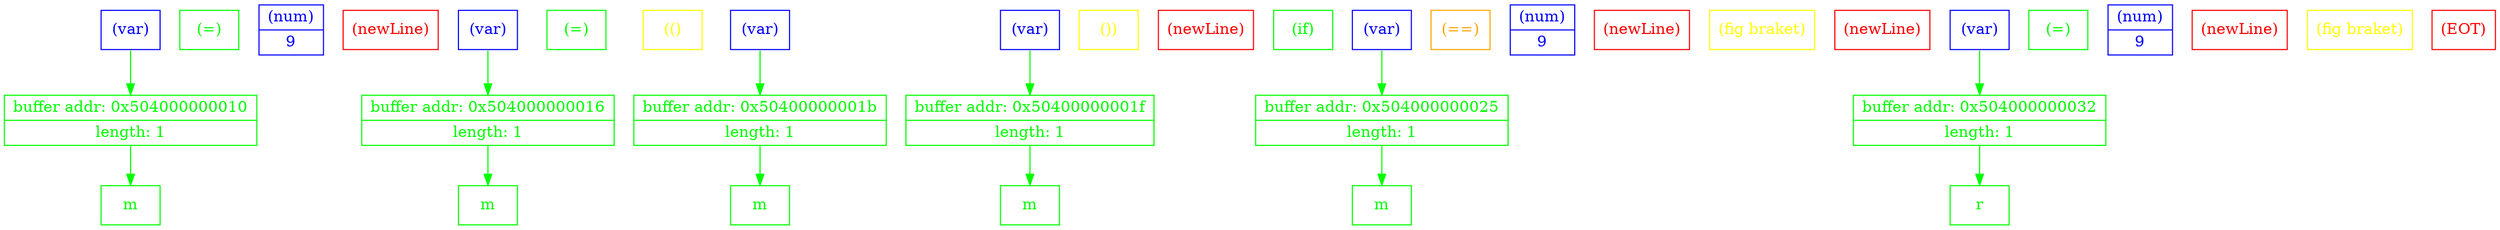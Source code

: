 digraph G
{ 
rankdir=TB;
 newrank=true;

{
	rank=same; 
	token_0 [ shape=record, color = blue, fontcolor = blue, label = "{ (var) }" ];
	token_1 [ shape=record, color = green, fontcolor = green, label = "{ (=) }" ];
	token_2 [ shape=record, color = blue, fontcolor = blue, label = "{ (num) | 9 }" ];
	token_3 [ shape=record, color = red, fontcolor = red, label = "{ (newLine) }" ];
	token_4 [ shape=record, color = blue, fontcolor = blue, label = "{ (var) }" ];
	token_5 [ shape=record, color = green, fontcolor = green, label = "{ (=) }" ];
	token_6 [ shape=record, color = yellow, fontcolor = yellow, label = "{ (() }" ];
	token_7 [ shape=record, color = blue, fontcolor = blue, label = "{ (var) }" ];
	token_8 [ shape=record, color = white, fontcolor = white, label = "{ (+) }" ];
	token_9 [ shape=record, color = blue, fontcolor = blue, label = "{ (var) }" ];
	token_10 [ shape=record, color = yellow, fontcolor = yellow, label = "{ ()) }" ];
	token_11 [ shape=record, color = red, fontcolor = red, label = "{ (newLine) }" ];
	token_12 [ shape=record, color = green, fontcolor = green, label = "{ (if) }" ];
	token_13 [ shape=record, color = blue, fontcolor = blue, label = "{ (var) }" ];
	token_14 [ shape=record, color = orange, fontcolor = orange, label = "{ (==) }" ];
	token_15 [ shape=record, color = blue, fontcolor = blue, label = "{ (num) | 9 }" ];
	token_16 [ shape=record, color = red, fontcolor = red, label = "{ (newLine) }" ];
	token_17 [ shape=record, color = yellow, fontcolor = yellow, label = "{ (fig braket) }" ];
	token_18 [ shape=record, color = red, fontcolor = red, label = "{ (newLine) }" ];
	token_19 [ shape=record, color = blue, fontcolor = blue, label = "{ (var) }" ];
	token_20 [ shape=record, color = green, fontcolor = green, label = "{ (=) }" ];
	token_21 [ shape=record, color = blue, fontcolor = blue, label = "{ (num) | 9 }" ];
	token_22 [ shape=record, color = red, fontcolor = red, label = "{ (newLine) }" ];
	token_23 [ shape=record, color = yellow, fontcolor = yellow, label = "{ (fig braket) }" ];
	token_24 [ shape=record, color = red, fontcolor = red, label = "{ (EOT) }" ];
}
{
	rank=same; 
	tableCell_0x504000000010 [ shape=record, color = green, fontcolor = green, label = "{ buffer addr: 0x504000000010 | length: 1 }" ];
	tableCell_0x504000000016 [ shape=record, color = green, fontcolor = green, label = "{ buffer addr: 0x504000000016 | length: 1 }" ];
	tableCell_0x50400000001b [ shape=record, color = green, fontcolor = green, label = "{ buffer addr: 0x50400000001b | length: 1 }" ];
	tableCell_0x50400000001f [ shape=record, color = green, fontcolor = green, label = "{ buffer addr: 0x50400000001f | length: 1 }" ];
	tableCell_0x504000000025 [ shape=record, color = green, fontcolor = green, label = "{ buffer addr: 0x504000000025 | length: 1 }" ];
	tableCell_0x504000000032 [ shape=record, color = green, fontcolor = green, label = "{ buffer addr: 0x504000000032 | length: 1 }" ];
}
{
	rank=same; 
	openTableCell_0x504000000010 [ shape=record, color = green, fontcolor = green, label = "{ m }" ];
	openTableCell_0x504000000016 [ shape=record, color = green, fontcolor = green, label = "{ m }" ];
	openTableCell_0x50400000001b [ shape=record, color = green, fontcolor = green, label = "{ m }" ];
	openTableCell_0x50400000001f [ shape=record, color = green, fontcolor = green, label = "{ m }" ];
	openTableCell_0x504000000025 [ shape=record, color = green, fontcolor = green, label = "{ m }" ];
	openTableCell_0x504000000032 [ shape=record, color = green, fontcolor = green, label = "{ r }" ];
}
	token_0:s -> tableCell_0x504000000010:n [ color = green; ]
	token_4:s -> tableCell_0x504000000016:n [ color = green; ]
	token_7:s -> tableCell_0x50400000001b:n [ color = green; ]
	token_9:s -> tableCell_0x50400000001f:n [ color = green; ]
	token_13:s -> tableCell_0x504000000025:n [ color = green; ]
	token_19:s -> tableCell_0x504000000032:n [ color = green; ]
	tableCell_0x504000000010:s -> openTableCell_0x504000000010:n [ color = green; ]
	tableCell_0x504000000016:s -> openTableCell_0x504000000016:n [ color = green; ]
	tableCell_0x50400000001b:s -> openTableCell_0x50400000001b:n [ color = green; ]
	tableCell_0x50400000001f:s -> openTableCell_0x50400000001f:n [ color = green; ]
	tableCell_0x504000000025:s -> openTableCell_0x504000000025:n [ color = green; ]
	tableCell_0x504000000032:s -> openTableCell_0x504000000032:n [ color = green; ]
}
